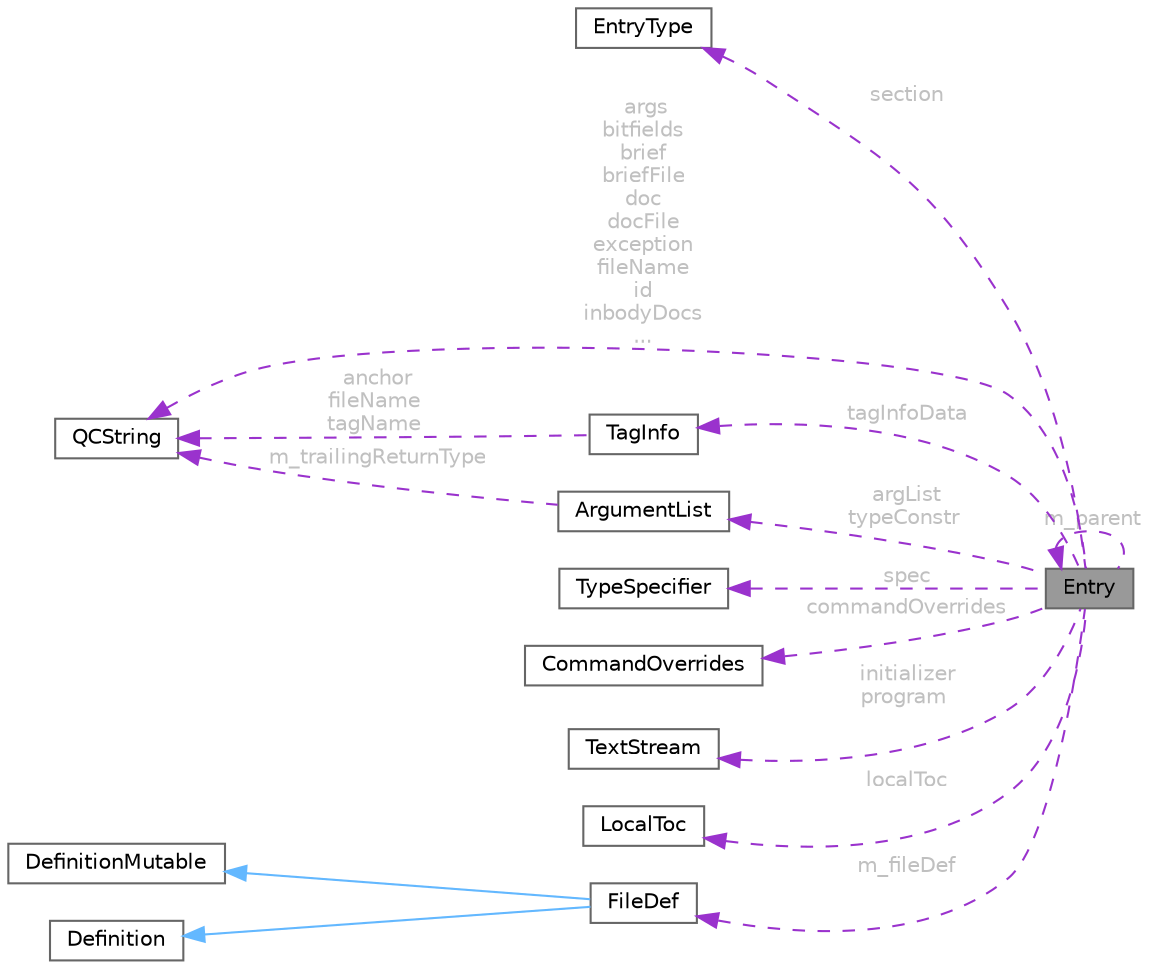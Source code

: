 digraph "Entry"
{
 // INTERACTIVE_SVG=YES
 // LATEX_PDF_SIZE
  bgcolor="transparent";
  edge [fontname=Helvetica,fontsize=10,labelfontname=Helvetica,labelfontsize=10];
  node [fontname=Helvetica,fontsize=10,shape=box,height=0.2,width=0.4];
  rankdir="LR";
  Node1 [id="Node000001",label="Entry",height=0.2,width=0.4,color="gray40", fillcolor="grey60", style="filled", fontcolor="black",tooltip="Represents an unstructured piece of information, about an entity found in the sources."];
  Node2 -> Node1 [id="edge1_Node000001_Node000002",dir="back",color="darkorchid3",style="dashed",tooltip=" ",label=" section",fontcolor="grey" ];
  Node2 [id="Node000002",label="EntryType",height=0.2,width=0.4,color="gray40", fillcolor="white", style="filled",URL="$d0/d32/class_entry_type.html",tooltip="Wrapper class for the Entry type."];
  Node3 -> Node1 [id="edge2_Node000001_Node000003",dir="back",color="darkorchid3",style="dashed",tooltip=" ",label=" args\nbitfields\nbrief\nbriefFile\ndoc\ndocFile\nexception\nfileName\nid\ninbodyDocs\n...",fontcolor="grey" ];
  Node3 [id="Node000003",label="QCString",height=0.2,width=0.4,color="gray40", fillcolor="white", style="filled",URL="$d9/d45/class_q_c_string.html",tooltip="This is an alternative implementation of QCString."];
  Node4 -> Node1 [id="edge3_Node000001_Node000004",dir="back",color="darkorchid3",style="dashed",tooltip=" ",label=" tagInfoData",fontcolor="grey" ];
  Node4 [id="Node000004",label="TagInfo",height=0.2,width=0.4,color="gray40", fillcolor="white", style="filled",URL="$d3/dc3/struct_tag_info.html",tooltip="This struct is used to capture the tag file information for an Entry."];
  Node3 -> Node4 [id="edge4_Node000004_Node000003",dir="back",color="darkorchid3",style="dashed",tooltip=" ",label=" anchor\nfileName\ntagName",fontcolor="grey" ];
  Node5 -> Node1 [id="edge5_Node000001_Node000005",dir="back",color="darkorchid3",style="dashed",tooltip=" ",label=" spec",fontcolor="grey" ];
  Node5 [id="Node000005",label="TypeSpecifier",height=0.2,width=0.4,color="gray40", fillcolor="white", style="filled",URL="$d7/dc8/class_type_specifier.html",tooltip="Wrapper class for a number of boolean properties."];
  Node6 -> Node1 [id="edge6_Node000001_Node000006",dir="back",color="darkorchid3",style="dashed",tooltip=" ",label=" commandOverrides",fontcolor="grey" ];
  Node6 [id="Node000006",label="CommandOverrides",height=0.2,width=0.4,color="gray40", fillcolor="white", style="filled",URL="$d7/d80/class_command_overrides.html",tooltip=" "];
  Node7 -> Node1 [id="edge7_Node000001_Node000007",dir="back",color="darkorchid3",style="dashed",tooltip=" ",label=" argList\ntypeConstr",fontcolor="grey" ];
  Node7 [id="Node000007",label="ArgumentList",height=0.2,width=0.4,color="gray40", fillcolor="white", style="filled",URL="$d7/df8/class_argument_list.html",tooltip="This class represents an function or template argument list."];
  Node3 -> Node7 [id="edge8_Node000007_Node000003",dir="back",color="darkorchid3",style="dashed",tooltip=" ",label=" m_trailingReturnType",fontcolor="grey" ];
  Node8 -> Node1 [id="edge9_Node000001_Node000008",dir="back",color="darkorchid3",style="dashed",tooltip=" ",label=" initializer\nprogram",fontcolor="grey" ];
  Node8 [id="Node000008",label="TextStream",height=0.2,width=0.4,color="gray40", fillcolor="white", style="filled",URL="$d3/d30/class_text_stream.html",tooltip="Text streaming class that buffers data."];
  Node9 -> Node1 [id="edge10_Node000001_Node000009",dir="back",color="darkorchid3",style="dashed",tooltip=" ",label=" localToc",fontcolor="grey" ];
  Node9 [id="Node000009",label="LocalToc",height=0.2,width=0.4,color="gray40", fillcolor="white", style="filled",URL="$da/d1d/class_local_toc.html",tooltip=" "];
  Node1 -> Node1 [id="edge11_Node000001_Node000001",dir="back",color="darkorchid3",style="dashed",tooltip=" ",label=" m_parent",fontcolor="grey" ];
  Node10 -> Node1 [id="edge12_Node000001_Node000010",dir="back",color="darkorchid3",style="dashed",tooltip=" ",label=" m_fileDef",fontcolor="grey" ];
  Node10 [id="Node000010",label="FileDef",height=0.2,width=0.4,color="gray40", fillcolor="white", style="filled",URL="$de/db0/class_file_def.html",tooltip="A model of a file symbol."];
  Node11 -> Node10 [id="edge13_Node000010_Node000011",dir="back",color="steelblue1",style="solid",tooltip=" "];
  Node11 [id="Node000011",label="DefinitionMutable",height=0.2,width=0.4,color="gray40", fillcolor="white", style="filled",URL="$d0/d46/class_definition_mutable.html",tooltip=" "];
  Node12 -> Node10 [id="edge14_Node000010_Node000012",dir="back",color="steelblue1",style="solid",tooltip=" "];
  Node12 [id="Node000012",label="Definition",height=0.2,width=0.4,color="gray40", fillcolor="white", style="filled",URL="$d5/dcc/class_definition.html",tooltip="The common base class of all entity definitions found in the sources."];
}

